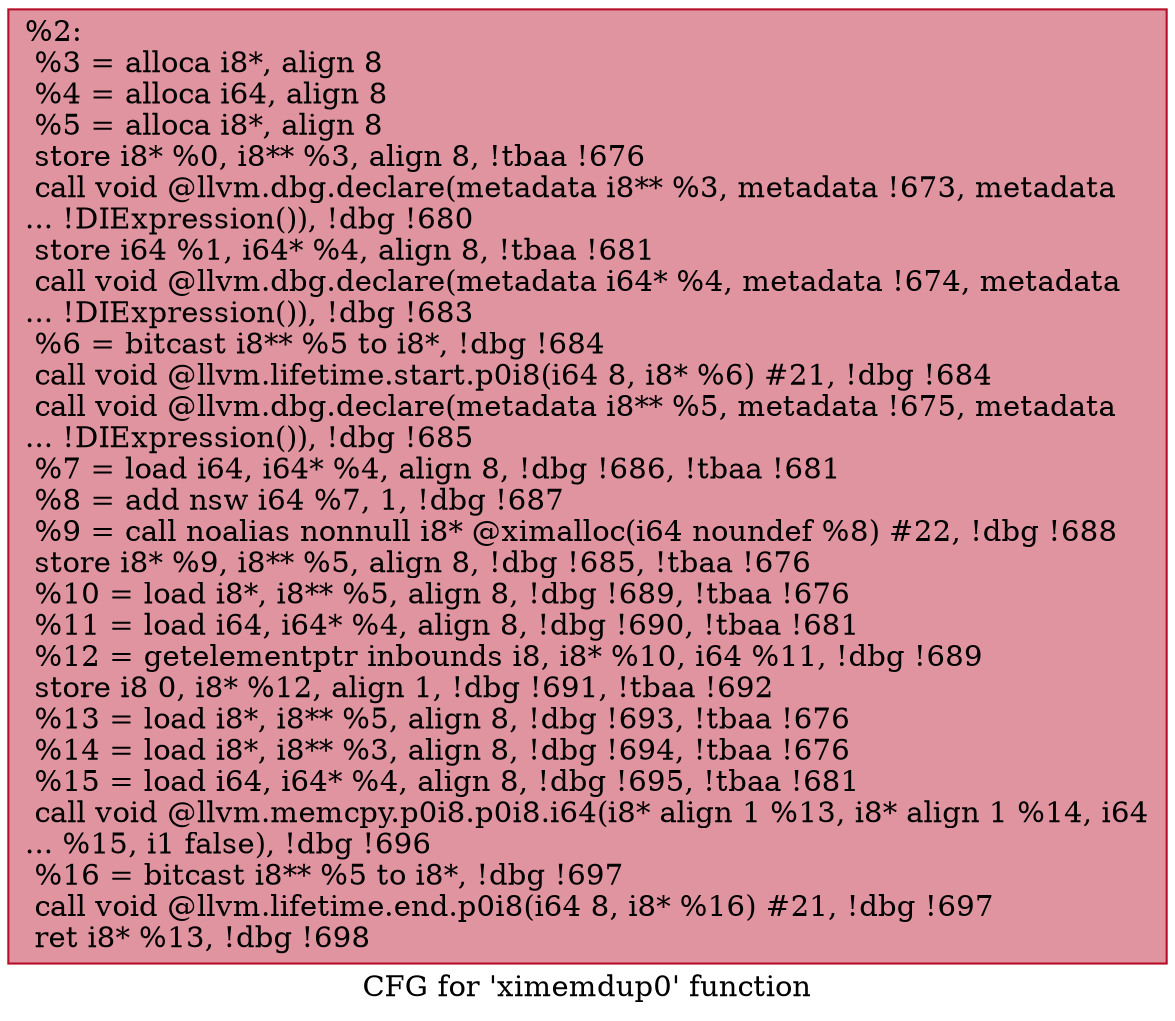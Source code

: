 digraph "CFG for 'ximemdup0' function" {
	label="CFG for 'ximemdup0' function";

	Node0xb51280 [shape=record,color="#b70d28ff", style=filled, fillcolor="#b70d2870",label="{%2:\l  %3 = alloca i8*, align 8\l  %4 = alloca i64, align 8\l  %5 = alloca i8*, align 8\l  store i8* %0, i8** %3, align 8, !tbaa !676\l  call void @llvm.dbg.declare(metadata i8** %3, metadata !673, metadata\l... !DIExpression()), !dbg !680\l  store i64 %1, i64* %4, align 8, !tbaa !681\l  call void @llvm.dbg.declare(metadata i64* %4, metadata !674, metadata\l... !DIExpression()), !dbg !683\l  %6 = bitcast i8** %5 to i8*, !dbg !684\l  call void @llvm.lifetime.start.p0i8(i64 8, i8* %6) #21, !dbg !684\l  call void @llvm.dbg.declare(metadata i8** %5, metadata !675, metadata\l... !DIExpression()), !dbg !685\l  %7 = load i64, i64* %4, align 8, !dbg !686, !tbaa !681\l  %8 = add nsw i64 %7, 1, !dbg !687\l  %9 = call noalias nonnull i8* @ximalloc(i64 noundef %8) #22, !dbg !688\l  store i8* %9, i8** %5, align 8, !dbg !685, !tbaa !676\l  %10 = load i8*, i8** %5, align 8, !dbg !689, !tbaa !676\l  %11 = load i64, i64* %4, align 8, !dbg !690, !tbaa !681\l  %12 = getelementptr inbounds i8, i8* %10, i64 %11, !dbg !689\l  store i8 0, i8* %12, align 1, !dbg !691, !tbaa !692\l  %13 = load i8*, i8** %5, align 8, !dbg !693, !tbaa !676\l  %14 = load i8*, i8** %3, align 8, !dbg !694, !tbaa !676\l  %15 = load i64, i64* %4, align 8, !dbg !695, !tbaa !681\l  call void @llvm.memcpy.p0i8.p0i8.i64(i8* align 1 %13, i8* align 1 %14, i64\l... %15, i1 false), !dbg !696\l  %16 = bitcast i8** %5 to i8*, !dbg !697\l  call void @llvm.lifetime.end.p0i8(i64 8, i8* %16) #21, !dbg !697\l  ret i8* %13, !dbg !698\l}"];
}
